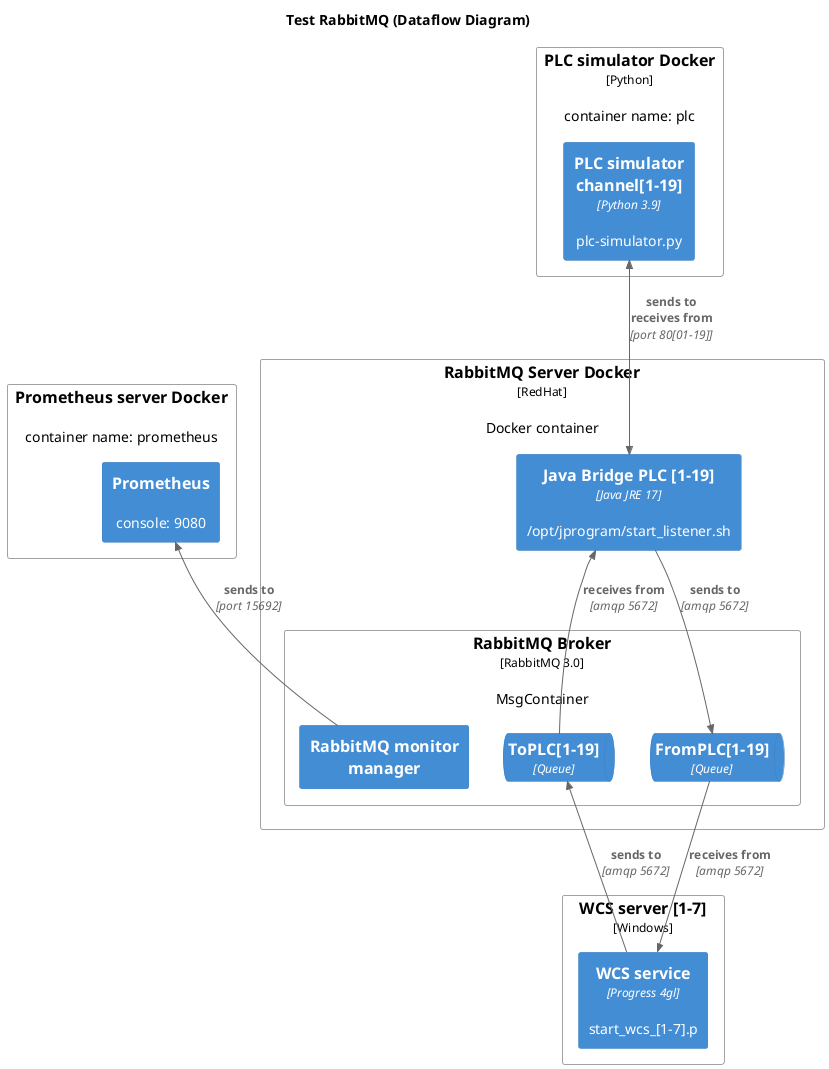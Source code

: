 @startuml
!include <C4/C4_Deployment.puml>

HIDE_STEREOTYPE()
LAYOUT_TOP_DOWN()

title Test RabbitMQ (Dataflow Diagram)

Node(rabbitmqserver, "RabbitMQ Server Docker", "RedHat", Docker container) {
     
    Container(rabbitmqserver_listeners, "Java Bridge PLC [1-19]", "Java JRE 17", "/opt/jprogram/start_listener.sh")
    
    Node(rabbitmqserver_rabbitmqbroker, "RabbitMQ Broker", "RabbitMQ 3.0", MsgContainer) {
        ContainerQueue(rabbitmqserver_rabbitmqbroker_toplc, "ToPLC[1-19]", "Queue")
        ContainerQueue(rabbitmqserver_rabbitmqbroker_fromplc, "FromPLC[1-19]", "Queue")
        Container(rabbitmqserver_rabbitmqbroker_monitor, "RabbitMQ monitor manager")
    }
}

Node(plcsimulator, "PLC simulator Docker", "Python", "container name: plc"){
  Container(plcsimulator_process, "PLC simulator channel[1-19]", "Python 3.9", "plc-simulator.py")
}
Node(prometheusserver, "Prometheus server Docker", "", "container name: prometheus"){
  Container(prometheusserver_process, "Prometheus", "", "console: 9080")
}
Node(wcsserver, "WCS server [1-7]", "Windows", ""){
  Container(wcsserver_process, "WCS service", "Progress 4gl", "start_wcs_[1-7].p")
}

Rel_U(rabbitmqserver_listeners, rabbitmqserver_rabbitmqbroker_fromplc, "sends to", "amqp 5672")
Rel_U(rabbitmqserver_rabbitmqbroker_toplc, rabbitmqserver_listeners, "receives from", "amqp 5672")

Rel_U(wcsserver_process, rabbitmqserver_rabbitmqbroker_toplc, "sends to", "amqp 5672") 
Rel_U(rabbitmqserver_rabbitmqbroker_fromplc, wcsserver_process, "receives from", "amqp 5672") 
Rel_U(rabbitmqserver_rabbitmqbroker_monitor, prometheusserver_process, "sends to", "port 15692")
BiRel(plcsimulator_process, rabbitmqserver_listeners,  "sends to\nreceives from", "port 80[01-19]")

@enduml